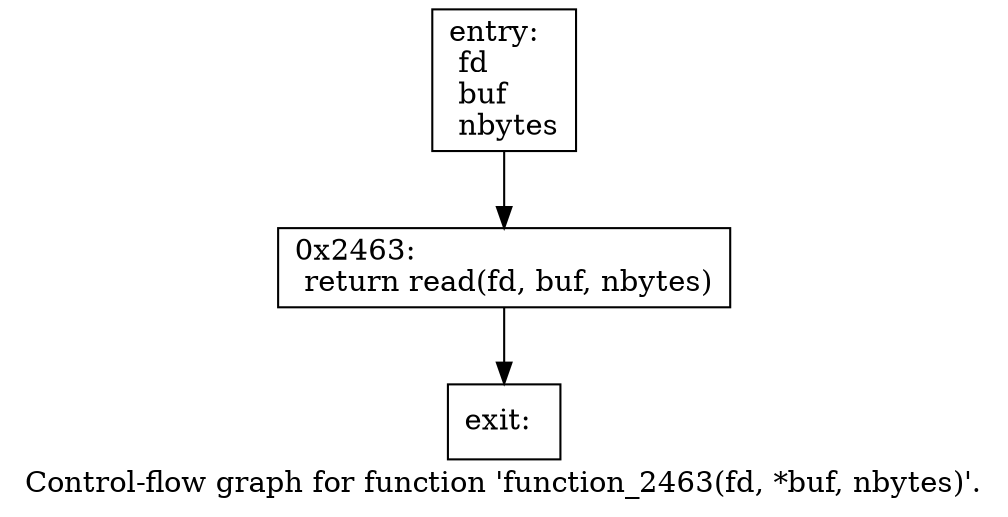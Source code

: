 digraph "Control-flow graph for function 'function_2463(fd, *buf, nbytes)'." {
  label="Control-flow graph for function 'function_2463(fd, *buf, nbytes)'.";
  node [shape=record];

  Node07711510 [label="{entry:\l  fd\l  buf\l  nbytes\l}"];
  Node07711510 -> Node077117E0;
  Node077117E0 [label="{0x2463:\l  return read(fd, buf, nbytes)\l}"];
  Node077117E0 -> Node07711438;
  Node07711438 [label="{exit:\l}"];

}
